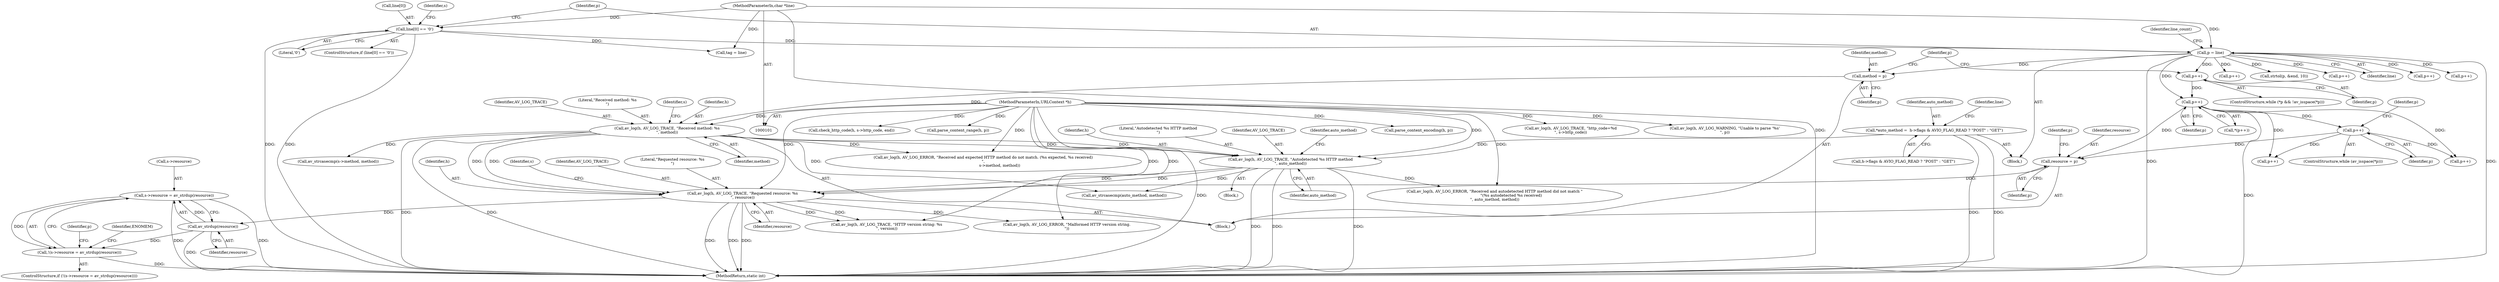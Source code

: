 digraph "0_FFmpeg_2a05c8f813de6f2278827734bf8102291e7484aa_7@API" {
"1000268" [label="(Call,s->resource = av_strdup(resource))"];
"1000272" [label="(Call,av_strdup(resource))"];
"1000261" [label="(Call,av_log(h, AV_LOG_TRACE, \"Requested resource: %s\n\", resource))"];
"1000208" [label="(Call,av_log(h, AV_LOG_TRACE, \"Autodetected %s HTTP method\n\", auto_method))"];
"1000176" [label="(Call,av_log(h, AV_LOG_TRACE, \"Received method: %s\n\", method))"];
"1000102" [label="(MethodParameterIn,URLContext *h)"];
"1000158" [label="(Call,method = p)"];
"1000145" [label="(Call,p = line)"];
"1000132" [label="(Call,line[0] == '\0')"];
"1000103" [label="(MethodParameterIn,char *line)"];
"1000114" [label="(Call,*auto_method =  h->flags & AVIO_FLAG_READ ? \"POST\" : \"GET\")"];
"1000246" [label="(Call,resource = p)"];
"1000244" [label="(Call,p++)"];
"1000173" [label="(Call,p++)"];
"1000169" [label="(Call,p++)"];
"1000267" [label="(Call,!(s->resource = av_strdup(resource)))"];
"1000246" [label="(Call,resource = p)"];
"1000157" [label="(Block,)"];
"1000381" [label="(Call,p++)"];
"1000244" [label="(Call,p++)"];
"1000344" [label="(Call,strtol(p, &end, 10))"];
"1000180" [label="(Identifier,method)"];
"1000272" [label="(Call,av_strdup(resource))"];
"1000268" [label="(Call,s->resource = av_strdup(resource))"];
"1000140" [label="(Identifier,s)"];
"1000183" [label="(Identifier,s)"];
"1000315" [label="(Call,av_log(h, AV_LOG_TRACE, \"HTTP version string: %s\n\", version))"];
"1000103" [label="(MethodParameterIn,char *line)"];
"1000115" [label="(Identifier,auto_method)"];
"1000273" [label="(Identifier,resource)"];
"1000265" [label="(Identifier,resource)"];
"1000173" [label="(Call,p++)"];
"1000136" [label="(Literal,'\0')"];
"1000261" [label="(Call,av_log(h, AV_LOG_TRACE, \"Requested resource: %s\n\", resource))"];
"1000267" [label="(Call,!(s->resource = av_strdup(resource)))"];
"1000161" [label="(ControlStructure,while (*p && !av_isspace(*p)))"];
"1000332" [label="(Call,p++)"];
"1000253" [label="(Identifier,p)"];
"1000176" [label="(Call,av_log(h, AV_LOG_TRACE, \"Received method: %s\n\", method))"];
"1000170" [label="(Identifier,p)"];
"1000266" [label="(ControlStructure,if (!(s->resource = av_strdup(resource))))"];
"1000270" [label="(Identifier,s)"];
"1000177" [label="(Identifier,h)"];
"1000150" [label="(Identifier,line_count)"];
"1000258" [label="(Call,p++)"];
"1000172" [label="(Call,*(p++))"];
"1000164" [label="(Identifier,p)"];
"1000254" [label="(Call,p++)"];
"1000147" [label="(Identifier,line)"];
"1000160" [label="(Identifier,p)"];
"1000349" [label="(Call,av_log(h, AV_LOG_TRACE, \"http_code=%d\n\", s->http_code))"];
"1000169" [label="(Call,p++)"];
"1000397" [label="(Call,p++)"];
"1000209" [label="(Identifier,h)"];
"1000106" [label="(Block,)"];
"1000240" [label="(ControlStructure,while (av_isspace(*p)))"];
"1000174" [label="(Identifier,p)"];
"1000131" [label="(ControlStructure,if (line[0] == '\0'))"];
"1000280" [label="(Identifier,p)"];
"1000133" [label="(Call,line[0])"];
"1000626" [label="(Call,av_log(h, AV_LOG_WARNING, \"Unable to parse '%s'\n\", p))"];
"1000394" [label="(Call,tag = line)"];
"1000211" [label="(Literal,\"Autodetected %s HTTP method\n\")"];
"1000134" [label="(Identifier,line)"];
"1000145" [label="(Call,p = line)"];
"1000276" [label="(Identifier,ENOMEM)"];
"1000193" [label="(Call,av_log(h, AV_LOG_ERROR, \"Received and expected HTTP method do not match. (%s expected, %s received)\n\",\n                           s->method, method))"];
"1000187" [label="(Call,av_strcasecmp(s->method, method))"];
"1000207" [label="(Block,)"];
"1000102" [label="(MethodParameterIn,URLContext *h)"];
"1000263" [label="(Identifier,AV_LOG_TRACE)"];
"1000178" [label="(Identifier,AV_LOG_TRACE)"];
"1000158" [label="(Call,method = p)"];
"1000306" [label="(Call,av_log(h, AV_LOG_ERROR, \"Malformed HTTP version string.\n\"))"];
"1000132" [label="(Call,line[0] == '\0')"];
"1000212" [label="(Identifier,auto_method)"];
"1000214" [label="(Call,av_strcasecmp(auto_method, method))"];
"1000116" [label="(Call,h->flags & AVIO_FLAG_READ ? \"POST\" : \"GET\")"];
"1000248" [label="(Identifier,p)"];
"1000360" [label="(Call,check_http_code(h, s->http_code, end))"];
"1000247" [label="(Identifier,resource)"];
"1000269" [label="(Call,s->resource)"];
"1000453" [label="(Call,parse_content_range(h, p))"];
"1000114" [label="(Call,*auto_method =  h->flags & AVIO_FLAG_READ ? \"POST\" : \"GET\")"];
"1000264" [label="(Literal,\"Requested resource: %s\n\")"];
"1000146" [label="(Identifier,p)"];
"1000684" [label="(MethodReturn,static int)"];
"1000159" [label="(Identifier,method)"];
"1000676" [label="(Call,parse_content_encoding(h, p))"];
"1000338" [label="(Call,p++)"];
"1000245" [label="(Identifier,p)"];
"1000208" [label="(Call,av_log(h, AV_LOG_TRACE, \"Autodetected %s HTTP method\n\", auto_method))"];
"1000218" [label="(Call,av_log(h, AV_LOG_ERROR, \"Received and autodetected HTTP method did not match \"\n                           \"(%s autodetected %s received)\n\", auto_method, method))"];
"1000243" [label="(Identifier,p)"];
"1000179" [label="(Literal,\"Received method: %s\n\")"];
"1000262" [label="(Identifier,h)"];
"1000210" [label="(Identifier,AV_LOG_TRACE)"];
"1000215" [label="(Identifier,auto_method)"];
"1000268" -> "1000267"  [label="AST: "];
"1000268" -> "1000272"  [label="CFG: "];
"1000269" -> "1000268"  [label="AST: "];
"1000272" -> "1000268"  [label="AST: "];
"1000267" -> "1000268"  [label="CFG: "];
"1000268" -> "1000684"  [label="DDG: "];
"1000268" -> "1000684"  [label="DDG: "];
"1000268" -> "1000267"  [label="DDG: "];
"1000272" -> "1000268"  [label="DDG: "];
"1000272" -> "1000273"  [label="CFG: "];
"1000273" -> "1000272"  [label="AST: "];
"1000272" -> "1000684"  [label="DDG: "];
"1000272" -> "1000267"  [label="DDG: "];
"1000261" -> "1000272"  [label="DDG: "];
"1000261" -> "1000157"  [label="AST: "];
"1000261" -> "1000265"  [label="CFG: "];
"1000262" -> "1000261"  [label="AST: "];
"1000263" -> "1000261"  [label="AST: "];
"1000264" -> "1000261"  [label="AST: "];
"1000265" -> "1000261"  [label="AST: "];
"1000270" -> "1000261"  [label="CFG: "];
"1000261" -> "1000684"  [label="DDG: "];
"1000261" -> "1000684"  [label="DDG: "];
"1000261" -> "1000684"  [label="DDG: "];
"1000208" -> "1000261"  [label="DDG: "];
"1000208" -> "1000261"  [label="DDG: "];
"1000176" -> "1000261"  [label="DDG: "];
"1000176" -> "1000261"  [label="DDG: "];
"1000102" -> "1000261"  [label="DDG: "];
"1000246" -> "1000261"  [label="DDG: "];
"1000261" -> "1000306"  [label="DDG: "];
"1000261" -> "1000315"  [label="DDG: "];
"1000261" -> "1000315"  [label="DDG: "];
"1000208" -> "1000207"  [label="AST: "];
"1000208" -> "1000212"  [label="CFG: "];
"1000209" -> "1000208"  [label="AST: "];
"1000210" -> "1000208"  [label="AST: "];
"1000211" -> "1000208"  [label="AST: "];
"1000212" -> "1000208"  [label="AST: "];
"1000215" -> "1000208"  [label="CFG: "];
"1000208" -> "1000684"  [label="DDG: "];
"1000208" -> "1000684"  [label="DDG: "];
"1000208" -> "1000684"  [label="DDG: "];
"1000176" -> "1000208"  [label="DDG: "];
"1000176" -> "1000208"  [label="DDG: "];
"1000102" -> "1000208"  [label="DDG: "];
"1000114" -> "1000208"  [label="DDG: "];
"1000208" -> "1000214"  [label="DDG: "];
"1000208" -> "1000218"  [label="DDG: "];
"1000176" -> "1000157"  [label="AST: "];
"1000176" -> "1000180"  [label="CFG: "];
"1000177" -> "1000176"  [label="AST: "];
"1000178" -> "1000176"  [label="AST: "];
"1000179" -> "1000176"  [label="AST: "];
"1000180" -> "1000176"  [label="AST: "];
"1000183" -> "1000176"  [label="CFG: "];
"1000176" -> "1000684"  [label="DDG: "];
"1000176" -> "1000684"  [label="DDG: "];
"1000102" -> "1000176"  [label="DDG: "];
"1000158" -> "1000176"  [label="DDG: "];
"1000176" -> "1000187"  [label="DDG: "];
"1000176" -> "1000193"  [label="DDG: "];
"1000176" -> "1000214"  [label="DDG: "];
"1000102" -> "1000101"  [label="AST: "];
"1000102" -> "1000684"  [label="DDG: "];
"1000102" -> "1000193"  [label="DDG: "];
"1000102" -> "1000218"  [label="DDG: "];
"1000102" -> "1000306"  [label="DDG: "];
"1000102" -> "1000315"  [label="DDG: "];
"1000102" -> "1000349"  [label="DDG: "];
"1000102" -> "1000360"  [label="DDG: "];
"1000102" -> "1000453"  [label="DDG: "];
"1000102" -> "1000626"  [label="DDG: "];
"1000102" -> "1000676"  [label="DDG: "];
"1000158" -> "1000157"  [label="AST: "];
"1000158" -> "1000160"  [label="CFG: "];
"1000159" -> "1000158"  [label="AST: "];
"1000160" -> "1000158"  [label="AST: "];
"1000164" -> "1000158"  [label="CFG: "];
"1000145" -> "1000158"  [label="DDG: "];
"1000145" -> "1000106"  [label="AST: "];
"1000145" -> "1000147"  [label="CFG: "];
"1000146" -> "1000145"  [label="AST: "];
"1000147" -> "1000145"  [label="AST: "];
"1000150" -> "1000145"  [label="CFG: "];
"1000145" -> "1000684"  [label="DDG: "];
"1000145" -> "1000684"  [label="DDG: "];
"1000132" -> "1000145"  [label="DDG: "];
"1000103" -> "1000145"  [label="DDG: "];
"1000145" -> "1000169"  [label="DDG: "];
"1000145" -> "1000173"  [label="DDG: "];
"1000145" -> "1000332"  [label="DDG: "];
"1000145" -> "1000338"  [label="DDG: "];
"1000145" -> "1000344"  [label="DDG: "];
"1000145" -> "1000381"  [label="DDG: "];
"1000145" -> "1000397"  [label="DDG: "];
"1000132" -> "1000131"  [label="AST: "];
"1000132" -> "1000136"  [label="CFG: "];
"1000133" -> "1000132"  [label="AST: "];
"1000136" -> "1000132"  [label="AST: "];
"1000140" -> "1000132"  [label="CFG: "];
"1000146" -> "1000132"  [label="CFG: "];
"1000132" -> "1000684"  [label="DDG: "];
"1000132" -> "1000684"  [label="DDG: "];
"1000103" -> "1000132"  [label="DDG: "];
"1000132" -> "1000394"  [label="DDG: "];
"1000103" -> "1000101"  [label="AST: "];
"1000103" -> "1000684"  [label="DDG: "];
"1000103" -> "1000394"  [label="DDG: "];
"1000114" -> "1000106"  [label="AST: "];
"1000114" -> "1000116"  [label="CFG: "];
"1000115" -> "1000114"  [label="AST: "];
"1000116" -> "1000114"  [label="AST: "];
"1000134" -> "1000114"  [label="CFG: "];
"1000114" -> "1000684"  [label="DDG: "];
"1000114" -> "1000684"  [label="DDG: "];
"1000246" -> "1000157"  [label="AST: "];
"1000246" -> "1000248"  [label="CFG: "];
"1000247" -> "1000246"  [label="AST: "];
"1000248" -> "1000246"  [label="AST: "];
"1000253" -> "1000246"  [label="CFG: "];
"1000244" -> "1000246"  [label="DDG: "];
"1000173" -> "1000246"  [label="DDG: "];
"1000244" -> "1000240"  [label="AST: "];
"1000244" -> "1000245"  [label="CFG: "];
"1000245" -> "1000244"  [label="AST: "];
"1000243" -> "1000244"  [label="CFG: "];
"1000173" -> "1000244"  [label="DDG: "];
"1000244" -> "1000254"  [label="DDG: "];
"1000244" -> "1000258"  [label="DDG: "];
"1000173" -> "1000172"  [label="AST: "];
"1000173" -> "1000174"  [label="CFG: "];
"1000174" -> "1000173"  [label="AST: "];
"1000172" -> "1000173"  [label="CFG: "];
"1000173" -> "1000684"  [label="DDG: "];
"1000169" -> "1000173"  [label="DDG: "];
"1000173" -> "1000254"  [label="DDG: "];
"1000173" -> "1000258"  [label="DDG: "];
"1000169" -> "1000161"  [label="AST: "];
"1000169" -> "1000170"  [label="CFG: "];
"1000170" -> "1000169"  [label="AST: "];
"1000164" -> "1000169"  [label="CFG: "];
"1000267" -> "1000266"  [label="AST: "];
"1000276" -> "1000267"  [label="CFG: "];
"1000280" -> "1000267"  [label="CFG: "];
"1000267" -> "1000684"  [label="DDG: "];
}
